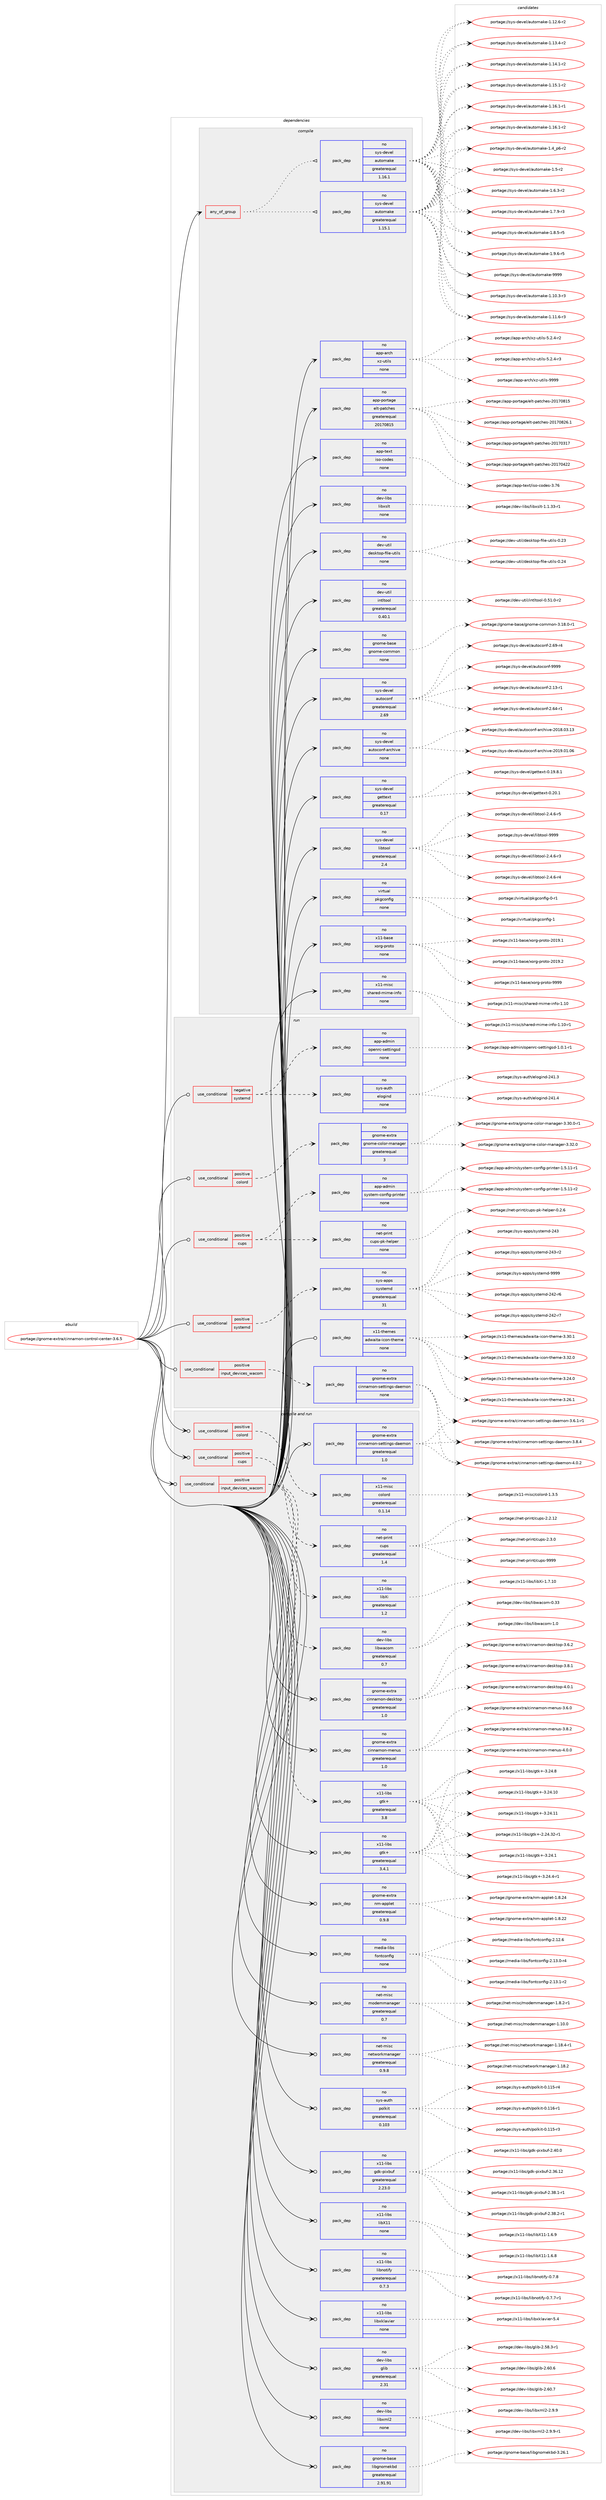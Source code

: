digraph prolog {

# *************
# Graph options
# *************

newrank=true;
concentrate=true;
compound=true;
graph [rankdir=LR,fontname=Helvetica,fontsize=10,ranksep=1.5];#, ranksep=2.5, nodesep=0.2];
edge  [arrowhead=vee];
node  [fontname=Helvetica,fontsize=10];

# **********
# The ebuild
# **********

subgraph cluster_leftcol {
color=gray;
rank=same;
label=<<i>ebuild</i>>;
id [label="portage://gnome-extra/cinnamon-control-center-3.6.5", color=red, width=4, href="../gnome-extra/cinnamon-control-center-3.6.5.svg"];
}

# ****************
# The dependencies
# ****************

subgraph cluster_midcol {
color=gray;
label=<<i>dependencies</i>>;
subgraph cluster_compile {
fillcolor="#eeeeee";
style=filled;
label=<<i>compile</i>>;
subgraph any4001 {
dependency280245 [label=<<TABLE BORDER="0" CELLBORDER="1" CELLSPACING="0" CELLPADDING="4"><TR><TD CELLPADDING="10">any_of_group</TD></TR></TABLE>>, shape=none, color=red];subgraph pack201866 {
dependency280246 [label=<<TABLE BORDER="0" CELLBORDER="1" CELLSPACING="0" CELLPADDING="4" WIDTH="220"><TR><TD ROWSPAN="6" CELLPADDING="30">pack_dep</TD></TR><TR><TD WIDTH="110">no</TD></TR><TR><TD>sys-devel</TD></TR><TR><TD>automake</TD></TR><TR><TD>greaterequal</TD></TR><TR><TD>1.16.1</TD></TR></TABLE>>, shape=none, color=blue];
}
dependency280245:e -> dependency280246:w [weight=20,style="dotted",arrowhead="oinv"];
subgraph pack201867 {
dependency280247 [label=<<TABLE BORDER="0" CELLBORDER="1" CELLSPACING="0" CELLPADDING="4" WIDTH="220"><TR><TD ROWSPAN="6" CELLPADDING="30">pack_dep</TD></TR><TR><TD WIDTH="110">no</TD></TR><TR><TD>sys-devel</TD></TR><TR><TD>automake</TD></TR><TR><TD>greaterequal</TD></TR><TR><TD>1.15.1</TD></TR></TABLE>>, shape=none, color=blue];
}
dependency280245:e -> dependency280247:w [weight=20,style="dotted",arrowhead="oinv"];
}
id:e -> dependency280245:w [weight=20,style="solid",arrowhead="vee"];
subgraph pack201868 {
dependency280248 [label=<<TABLE BORDER="0" CELLBORDER="1" CELLSPACING="0" CELLPADDING="4" WIDTH="220"><TR><TD ROWSPAN="6" CELLPADDING="30">pack_dep</TD></TR><TR><TD WIDTH="110">no</TD></TR><TR><TD>app-arch</TD></TR><TR><TD>xz-utils</TD></TR><TR><TD>none</TD></TR><TR><TD></TD></TR></TABLE>>, shape=none, color=blue];
}
id:e -> dependency280248:w [weight=20,style="solid",arrowhead="vee"];
subgraph pack201869 {
dependency280249 [label=<<TABLE BORDER="0" CELLBORDER="1" CELLSPACING="0" CELLPADDING="4" WIDTH="220"><TR><TD ROWSPAN="6" CELLPADDING="30">pack_dep</TD></TR><TR><TD WIDTH="110">no</TD></TR><TR><TD>app-portage</TD></TR><TR><TD>elt-patches</TD></TR><TR><TD>greaterequal</TD></TR><TR><TD>20170815</TD></TR></TABLE>>, shape=none, color=blue];
}
id:e -> dependency280249:w [weight=20,style="solid",arrowhead="vee"];
subgraph pack201870 {
dependency280250 [label=<<TABLE BORDER="0" CELLBORDER="1" CELLSPACING="0" CELLPADDING="4" WIDTH="220"><TR><TD ROWSPAN="6" CELLPADDING="30">pack_dep</TD></TR><TR><TD WIDTH="110">no</TD></TR><TR><TD>app-text</TD></TR><TR><TD>iso-codes</TD></TR><TR><TD>none</TD></TR><TR><TD></TD></TR></TABLE>>, shape=none, color=blue];
}
id:e -> dependency280250:w [weight=20,style="solid",arrowhead="vee"];
subgraph pack201871 {
dependency280251 [label=<<TABLE BORDER="0" CELLBORDER="1" CELLSPACING="0" CELLPADDING="4" WIDTH="220"><TR><TD ROWSPAN="6" CELLPADDING="30">pack_dep</TD></TR><TR><TD WIDTH="110">no</TD></TR><TR><TD>dev-libs</TD></TR><TR><TD>libxslt</TD></TR><TR><TD>none</TD></TR><TR><TD></TD></TR></TABLE>>, shape=none, color=blue];
}
id:e -> dependency280251:w [weight=20,style="solid",arrowhead="vee"];
subgraph pack201872 {
dependency280252 [label=<<TABLE BORDER="0" CELLBORDER="1" CELLSPACING="0" CELLPADDING="4" WIDTH="220"><TR><TD ROWSPAN="6" CELLPADDING="30">pack_dep</TD></TR><TR><TD WIDTH="110">no</TD></TR><TR><TD>dev-util</TD></TR><TR><TD>desktop-file-utils</TD></TR><TR><TD>none</TD></TR><TR><TD></TD></TR></TABLE>>, shape=none, color=blue];
}
id:e -> dependency280252:w [weight=20,style="solid",arrowhead="vee"];
subgraph pack201873 {
dependency280253 [label=<<TABLE BORDER="0" CELLBORDER="1" CELLSPACING="0" CELLPADDING="4" WIDTH="220"><TR><TD ROWSPAN="6" CELLPADDING="30">pack_dep</TD></TR><TR><TD WIDTH="110">no</TD></TR><TR><TD>dev-util</TD></TR><TR><TD>intltool</TD></TR><TR><TD>greaterequal</TD></TR><TR><TD>0.40.1</TD></TR></TABLE>>, shape=none, color=blue];
}
id:e -> dependency280253:w [weight=20,style="solid",arrowhead="vee"];
subgraph pack201874 {
dependency280254 [label=<<TABLE BORDER="0" CELLBORDER="1" CELLSPACING="0" CELLPADDING="4" WIDTH="220"><TR><TD ROWSPAN="6" CELLPADDING="30">pack_dep</TD></TR><TR><TD WIDTH="110">no</TD></TR><TR><TD>gnome-base</TD></TR><TR><TD>gnome-common</TD></TR><TR><TD>none</TD></TR><TR><TD></TD></TR></TABLE>>, shape=none, color=blue];
}
id:e -> dependency280254:w [weight=20,style="solid",arrowhead="vee"];
subgraph pack201875 {
dependency280255 [label=<<TABLE BORDER="0" CELLBORDER="1" CELLSPACING="0" CELLPADDING="4" WIDTH="220"><TR><TD ROWSPAN="6" CELLPADDING="30">pack_dep</TD></TR><TR><TD WIDTH="110">no</TD></TR><TR><TD>sys-devel</TD></TR><TR><TD>autoconf</TD></TR><TR><TD>greaterequal</TD></TR><TR><TD>2.69</TD></TR></TABLE>>, shape=none, color=blue];
}
id:e -> dependency280255:w [weight=20,style="solid",arrowhead="vee"];
subgraph pack201876 {
dependency280256 [label=<<TABLE BORDER="0" CELLBORDER="1" CELLSPACING="0" CELLPADDING="4" WIDTH="220"><TR><TD ROWSPAN="6" CELLPADDING="30">pack_dep</TD></TR><TR><TD WIDTH="110">no</TD></TR><TR><TD>sys-devel</TD></TR><TR><TD>autoconf-archive</TD></TR><TR><TD>none</TD></TR><TR><TD></TD></TR></TABLE>>, shape=none, color=blue];
}
id:e -> dependency280256:w [weight=20,style="solid",arrowhead="vee"];
subgraph pack201877 {
dependency280257 [label=<<TABLE BORDER="0" CELLBORDER="1" CELLSPACING="0" CELLPADDING="4" WIDTH="220"><TR><TD ROWSPAN="6" CELLPADDING="30">pack_dep</TD></TR><TR><TD WIDTH="110">no</TD></TR><TR><TD>sys-devel</TD></TR><TR><TD>gettext</TD></TR><TR><TD>greaterequal</TD></TR><TR><TD>0.17</TD></TR></TABLE>>, shape=none, color=blue];
}
id:e -> dependency280257:w [weight=20,style="solid",arrowhead="vee"];
subgraph pack201878 {
dependency280258 [label=<<TABLE BORDER="0" CELLBORDER="1" CELLSPACING="0" CELLPADDING="4" WIDTH="220"><TR><TD ROWSPAN="6" CELLPADDING="30">pack_dep</TD></TR><TR><TD WIDTH="110">no</TD></TR><TR><TD>sys-devel</TD></TR><TR><TD>libtool</TD></TR><TR><TD>greaterequal</TD></TR><TR><TD>2.4</TD></TR></TABLE>>, shape=none, color=blue];
}
id:e -> dependency280258:w [weight=20,style="solid",arrowhead="vee"];
subgraph pack201879 {
dependency280259 [label=<<TABLE BORDER="0" CELLBORDER="1" CELLSPACING="0" CELLPADDING="4" WIDTH="220"><TR><TD ROWSPAN="6" CELLPADDING="30">pack_dep</TD></TR><TR><TD WIDTH="110">no</TD></TR><TR><TD>virtual</TD></TR><TR><TD>pkgconfig</TD></TR><TR><TD>none</TD></TR><TR><TD></TD></TR></TABLE>>, shape=none, color=blue];
}
id:e -> dependency280259:w [weight=20,style="solid",arrowhead="vee"];
subgraph pack201880 {
dependency280260 [label=<<TABLE BORDER="0" CELLBORDER="1" CELLSPACING="0" CELLPADDING="4" WIDTH="220"><TR><TD ROWSPAN="6" CELLPADDING="30">pack_dep</TD></TR><TR><TD WIDTH="110">no</TD></TR><TR><TD>x11-base</TD></TR><TR><TD>xorg-proto</TD></TR><TR><TD>none</TD></TR><TR><TD></TD></TR></TABLE>>, shape=none, color=blue];
}
id:e -> dependency280260:w [weight=20,style="solid",arrowhead="vee"];
subgraph pack201881 {
dependency280261 [label=<<TABLE BORDER="0" CELLBORDER="1" CELLSPACING="0" CELLPADDING="4" WIDTH="220"><TR><TD ROWSPAN="6" CELLPADDING="30">pack_dep</TD></TR><TR><TD WIDTH="110">no</TD></TR><TR><TD>x11-misc</TD></TR><TR><TD>shared-mime-info</TD></TR><TR><TD>none</TD></TR><TR><TD></TD></TR></TABLE>>, shape=none, color=blue];
}
id:e -> dependency280261:w [weight=20,style="solid",arrowhead="vee"];
}
subgraph cluster_compileandrun {
fillcolor="#eeeeee";
style=filled;
label=<<i>compile and run</i>>;
subgraph cond74289 {
dependency280262 [label=<<TABLE BORDER="0" CELLBORDER="1" CELLSPACING="0" CELLPADDING="4"><TR><TD ROWSPAN="3" CELLPADDING="10">use_conditional</TD></TR><TR><TD>positive</TD></TR><TR><TD>colord</TD></TR></TABLE>>, shape=none, color=red];
subgraph pack201882 {
dependency280263 [label=<<TABLE BORDER="0" CELLBORDER="1" CELLSPACING="0" CELLPADDING="4" WIDTH="220"><TR><TD ROWSPAN="6" CELLPADDING="30">pack_dep</TD></TR><TR><TD WIDTH="110">no</TD></TR><TR><TD>x11-misc</TD></TR><TR><TD>colord</TD></TR><TR><TD>greaterequal</TD></TR><TR><TD>0.1.14</TD></TR></TABLE>>, shape=none, color=blue];
}
dependency280262:e -> dependency280263:w [weight=20,style="dashed",arrowhead="vee"];
}
id:e -> dependency280262:w [weight=20,style="solid",arrowhead="odotvee"];
subgraph cond74290 {
dependency280264 [label=<<TABLE BORDER="0" CELLBORDER="1" CELLSPACING="0" CELLPADDING="4"><TR><TD ROWSPAN="3" CELLPADDING="10">use_conditional</TD></TR><TR><TD>positive</TD></TR><TR><TD>cups</TD></TR></TABLE>>, shape=none, color=red];
subgraph pack201883 {
dependency280265 [label=<<TABLE BORDER="0" CELLBORDER="1" CELLSPACING="0" CELLPADDING="4" WIDTH="220"><TR><TD ROWSPAN="6" CELLPADDING="30">pack_dep</TD></TR><TR><TD WIDTH="110">no</TD></TR><TR><TD>net-print</TD></TR><TR><TD>cups</TD></TR><TR><TD>greaterequal</TD></TR><TR><TD>1.4</TD></TR></TABLE>>, shape=none, color=blue];
}
dependency280264:e -> dependency280265:w [weight=20,style="dashed",arrowhead="vee"];
}
id:e -> dependency280264:w [weight=20,style="solid",arrowhead="odotvee"];
subgraph cond74291 {
dependency280266 [label=<<TABLE BORDER="0" CELLBORDER="1" CELLSPACING="0" CELLPADDING="4"><TR><TD ROWSPAN="3" CELLPADDING="10">use_conditional</TD></TR><TR><TD>positive</TD></TR><TR><TD>input_devices_wacom</TD></TR></TABLE>>, shape=none, color=red];
subgraph pack201884 {
dependency280267 [label=<<TABLE BORDER="0" CELLBORDER="1" CELLSPACING="0" CELLPADDING="4" WIDTH="220"><TR><TD ROWSPAN="6" CELLPADDING="30">pack_dep</TD></TR><TR><TD WIDTH="110">no</TD></TR><TR><TD>dev-libs</TD></TR><TR><TD>libwacom</TD></TR><TR><TD>greaterequal</TD></TR><TR><TD>0.7</TD></TR></TABLE>>, shape=none, color=blue];
}
dependency280266:e -> dependency280267:w [weight=20,style="dashed",arrowhead="vee"];
subgraph pack201885 {
dependency280268 [label=<<TABLE BORDER="0" CELLBORDER="1" CELLSPACING="0" CELLPADDING="4" WIDTH="220"><TR><TD ROWSPAN="6" CELLPADDING="30">pack_dep</TD></TR><TR><TD WIDTH="110">no</TD></TR><TR><TD>x11-libs</TD></TR><TR><TD>gtk+</TD></TR><TR><TD>greaterequal</TD></TR><TR><TD>3.8</TD></TR></TABLE>>, shape=none, color=blue];
}
dependency280266:e -> dependency280268:w [weight=20,style="dashed",arrowhead="vee"];
subgraph pack201886 {
dependency280269 [label=<<TABLE BORDER="0" CELLBORDER="1" CELLSPACING="0" CELLPADDING="4" WIDTH="220"><TR><TD ROWSPAN="6" CELLPADDING="30">pack_dep</TD></TR><TR><TD WIDTH="110">no</TD></TR><TR><TD>x11-libs</TD></TR><TR><TD>libXi</TD></TR><TR><TD>greaterequal</TD></TR><TR><TD>1.2</TD></TR></TABLE>>, shape=none, color=blue];
}
dependency280266:e -> dependency280269:w [weight=20,style="dashed",arrowhead="vee"];
}
id:e -> dependency280266:w [weight=20,style="solid",arrowhead="odotvee"];
subgraph pack201887 {
dependency280270 [label=<<TABLE BORDER="0" CELLBORDER="1" CELLSPACING="0" CELLPADDING="4" WIDTH="220"><TR><TD ROWSPAN="6" CELLPADDING="30">pack_dep</TD></TR><TR><TD WIDTH="110">no</TD></TR><TR><TD>dev-libs</TD></TR><TR><TD>glib</TD></TR><TR><TD>greaterequal</TD></TR><TR><TD>2.31</TD></TR></TABLE>>, shape=none, color=blue];
}
id:e -> dependency280270:w [weight=20,style="solid",arrowhead="odotvee"];
subgraph pack201888 {
dependency280271 [label=<<TABLE BORDER="0" CELLBORDER="1" CELLSPACING="0" CELLPADDING="4" WIDTH="220"><TR><TD ROWSPAN="6" CELLPADDING="30">pack_dep</TD></TR><TR><TD WIDTH="110">no</TD></TR><TR><TD>dev-libs</TD></TR><TR><TD>libxml2</TD></TR><TR><TD>none</TD></TR><TR><TD></TD></TR></TABLE>>, shape=none, color=blue];
}
id:e -> dependency280271:w [weight=20,style="solid",arrowhead="odotvee"];
subgraph pack201889 {
dependency280272 [label=<<TABLE BORDER="0" CELLBORDER="1" CELLSPACING="0" CELLPADDING="4" WIDTH="220"><TR><TD ROWSPAN="6" CELLPADDING="30">pack_dep</TD></TR><TR><TD WIDTH="110">no</TD></TR><TR><TD>gnome-base</TD></TR><TR><TD>libgnomekbd</TD></TR><TR><TD>greaterequal</TD></TR><TR><TD>2.91.91</TD></TR></TABLE>>, shape=none, color=blue];
}
id:e -> dependency280272:w [weight=20,style="solid",arrowhead="odotvee"];
subgraph pack201890 {
dependency280273 [label=<<TABLE BORDER="0" CELLBORDER="1" CELLSPACING="0" CELLPADDING="4" WIDTH="220"><TR><TD ROWSPAN="6" CELLPADDING="30">pack_dep</TD></TR><TR><TD WIDTH="110">no</TD></TR><TR><TD>gnome-extra</TD></TR><TR><TD>cinnamon-desktop</TD></TR><TR><TD>greaterequal</TD></TR><TR><TD>1.0</TD></TR></TABLE>>, shape=none, color=blue];
}
id:e -> dependency280273:w [weight=20,style="solid",arrowhead="odotvee"];
subgraph pack201891 {
dependency280274 [label=<<TABLE BORDER="0" CELLBORDER="1" CELLSPACING="0" CELLPADDING="4" WIDTH="220"><TR><TD ROWSPAN="6" CELLPADDING="30">pack_dep</TD></TR><TR><TD WIDTH="110">no</TD></TR><TR><TD>gnome-extra</TD></TR><TR><TD>cinnamon-menus</TD></TR><TR><TD>greaterequal</TD></TR><TR><TD>1.0</TD></TR></TABLE>>, shape=none, color=blue];
}
id:e -> dependency280274:w [weight=20,style="solid",arrowhead="odotvee"];
subgraph pack201892 {
dependency280275 [label=<<TABLE BORDER="0" CELLBORDER="1" CELLSPACING="0" CELLPADDING="4" WIDTH="220"><TR><TD ROWSPAN="6" CELLPADDING="30">pack_dep</TD></TR><TR><TD WIDTH="110">no</TD></TR><TR><TD>gnome-extra</TD></TR><TR><TD>cinnamon-settings-daemon</TD></TR><TR><TD>greaterequal</TD></TR><TR><TD>1.0</TD></TR></TABLE>>, shape=none, color=blue];
}
id:e -> dependency280275:w [weight=20,style="solid",arrowhead="odotvee"];
subgraph pack201893 {
dependency280276 [label=<<TABLE BORDER="0" CELLBORDER="1" CELLSPACING="0" CELLPADDING="4" WIDTH="220"><TR><TD ROWSPAN="6" CELLPADDING="30">pack_dep</TD></TR><TR><TD WIDTH="110">no</TD></TR><TR><TD>gnome-extra</TD></TR><TR><TD>nm-applet</TD></TR><TR><TD>greaterequal</TD></TR><TR><TD>0.9.8</TD></TR></TABLE>>, shape=none, color=blue];
}
id:e -> dependency280276:w [weight=20,style="solid",arrowhead="odotvee"];
subgraph pack201894 {
dependency280277 [label=<<TABLE BORDER="0" CELLBORDER="1" CELLSPACING="0" CELLPADDING="4" WIDTH="220"><TR><TD ROWSPAN="6" CELLPADDING="30">pack_dep</TD></TR><TR><TD WIDTH="110">no</TD></TR><TR><TD>media-libs</TD></TR><TR><TD>fontconfig</TD></TR><TR><TD>none</TD></TR><TR><TD></TD></TR></TABLE>>, shape=none, color=blue];
}
id:e -> dependency280277:w [weight=20,style="solid",arrowhead="odotvee"];
subgraph pack201895 {
dependency280278 [label=<<TABLE BORDER="0" CELLBORDER="1" CELLSPACING="0" CELLPADDING="4" WIDTH="220"><TR><TD ROWSPAN="6" CELLPADDING="30">pack_dep</TD></TR><TR><TD WIDTH="110">no</TD></TR><TR><TD>net-misc</TD></TR><TR><TD>modemmanager</TD></TR><TR><TD>greaterequal</TD></TR><TR><TD>0.7</TD></TR></TABLE>>, shape=none, color=blue];
}
id:e -> dependency280278:w [weight=20,style="solid",arrowhead="odotvee"];
subgraph pack201896 {
dependency280279 [label=<<TABLE BORDER="0" CELLBORDER="1" CELLSPACING="0" CELLPADDING="4" WIDTH="220"><TR><TD ROWSPAN="6" CELLPADDING="30">pack_dep</TD></TR><TR><TD WIDTH="110">no</TD></TR><TR><TD>net-misc</TD></TR><TR><TD>networkmanager</TD></TR><TR><TD>greaterequal</TD></TR><TR><TD>0.9.8</TD></TR></TABLE>>, shape=none, color=blue];
}
id:e -> dependency280279:w [weight=20,style="solid",arrowhead="odotvee"];
subgraph pack201897 {
dependency280280 [label=<<TABLE BORDER="0" CELLBORDER="1" CELLSPACING="0" CELLPADDING="4" WIDTH="220"><TR><TD ROWSPAN="6" CELLPADDING="30">pack_dep</TD></TR><TR><TD WIDTH="110">no</TD></TR><TR><TD>sys-auth</TD></TR><TR><TD>polkit</TD></TR><TR><TD>greaterequal</TD></TR><TR><TD>0.103</TD></TR></TABLE>>, shape=none, color=blue];
}
id:e -> dependency280280:w [weight=20,style="solid",arrowhead="odotvee"];
subgraph pack201898 {
dependency280281 [label=<<TABLE BORDER="0" CELLBORDER="1" CELLSPACING="0" CELLPADDING="4" WIDTH="220"><TR><TD ROWSPAN="6" CELLPADDING="30">pack_dep</TD></TR><TR><TD WIDTH="110">no</TD></TR><TR><TD>x11-libs</TD></TR><TR><TD>gdk-pixbuf</TD></TR><TR><TD>greaterequal</TD></TR><TR><TD>2.23.0</TD></TR></TABLE>>, shape=none, color=blue];
}
id:e -> dependency280281:w [weight=20,style="solid",arrowhead="odotvee"];
subgraph pack201899 {
dependency280282 [label=<<TABLE BORDER="0" CELLBORDER="1" CELLSPACING="0" CELLPADDING="4" WIDTH="220"><TR><TD ROWSPAN="6" CELLPADDING="30">pack_dep</TD></TR><TR><TD WIDTH="110">no</TD></TR><TR><TD>x11-libs</TD></TR><TR><TD>gtk+</TD></TR><TR><TD>greaterequal</TD></TR><TR><TD>3.4.1</TD></TR></TABLE>>, shape=none, color=blue];
}
id:e -> dependency280282:w [weight=20,style="solid",arrowhead="odotvee"];
subgraph pack201900 {
dependency280283 [label=<<TABLE BORDER="0" CELLBORDER="1" CELLSPACING="0" CELLPADDING="4" WIDTH="220"><TR><TD ROWSPAN="6" CELLPADDING="30">pack_dep</TD></TR><TR><TD WIDTH="110">no</TD></TR><TR><TD>x11-libs</TD></TR><TR><TD>libX11</TD></TR><TR><TD>none</TD></TR><TR><TD></TD></TR></TABLE>>, shape=none, color=blue];
}
id:e -> dependency280283:w [weight=20,style="solid",arrowhead="odotvee"];
subgraph pack201901 {
dependency280284 [label=<<TABLE BORDER="0" CELLBORDER="1" CELLSPACING="0" CELLPADDING="4" WIDTH="220"><TR><TD ROWSPAN="6" CELLPADDING="30">pack_dep</TD></TR><TR><TD WIDTH="110">no</TD></TR><TR><TD>x11-libs</TD></TR><TR><TD>libnotify</TD></TR><TR><TD>greaterequal</TD></TR><TR><TD>0.7.3</TD></TR></TABLE>>, shape=none, color=blue];
}
id:e -> dependency280284:w [weight=20,style="solid",arrowhead="odotvee"];
subgraph pack201902 {
dependency280285 [label=<<TABLE BORDER="0" CELLBORDER="1" CELLSPACING="0" CELLPADDING="4" WIDTH="220"><TR><TD ROWSPAN="6" CELLPADDING="30">pack_dep</TD></TR><TR><TD WIDTH="110">no</TD></TR><TR><TD>x11-libs</TD></TR><TR><TD>libxklavier</TD></TR><TR><TD>none</TD></TR><TR><TD></TD></TR></TABLE>>, shape=none, color=blue];
}
id:e -> dependency280285:w [weight=20,style="solid",arrowhead="odotvee"];
}
subgraph cluster_run {
fillcolor="#eeeeee";
style=filled;
label=<<i>run</i>>;
subgraph cond74292 {
dependency280286 [label=<<TABLE BORDER="0" CELLBORDER="1" CELLSPACING="0" CELLPADDING="4"><TR><TD ROWSPAN="3" CELLPADDING="10">use_conditional</TD></TR><TR><TD>negative</TD></TR><TR><TD>systemd</TD></TR></TABLE>>, shape=none, color=red];
subgraph pack201903 {
dependency280287 [label=<<TABLE BORDER="0" CELLBORDER="1" CELLSPACING="0" CELLPADDING="4" WIDTH="220"><TR><TD ROWSPAN="6" CELLPADDING="30">pack_dep</TD></TR><TR><TD WIDTH="110">no</TD></TR><TR><TD>app-admin</TD></TR><TR><TD>openrc-settingsd</TD></TR><TR><TD>none</TD></TR><TR><TD></TD></TR></TABLE>>, shape=none, color=blue];
}
dependency280286:e -> dependency280287:w [weight=20,style="dashed",arrowhead="vee"];
subgraph pack201904 {
dependency280288 [label=<<TABLE BORDER="0" CELLBORDER="1" CELLSPACING="0" CELLPADDING="4" WIDTH="220"><TR><TD ROWSPAN="6" CELLPADDING="30">pack_dep</TD></TR><TR><TD WIDTH="110">no</TD></TR><TR><TD>sys-auth</TD></TR><TR><TD>elogind</TD></TR><TR><TD>none</TD></TR><TR><TD></TD></TR></TABLE>>, shape=none, color=blue];
}
dependency280286:e -> dependency280288:w [weight=20,style="dashed",arrowhead="vee"];
}
id:e -> dependency280286:w [weight=20,style="solid",arrowhead="odot"];
subgraph cond74293 {
dependency280289 [label=<<TABLE BORDER="0" CELLBORDER="1" CELLSPACING="0" CELLPADDING="4"><TR><TD ROWSPAN="3" CELLPADDING="10">use_conditional</TD></TR><TR><TD>positive</TD></TR><TR><TD>colord</TD></TR></TABLE>>, shape=none, color=red];
subgraph pack201905 {
dependency280290 [label=<<TABLE BORDER="0" CELLBORDER="1" CELLSPACING="0" CELLPADDING="4" WIDTH="220"><TR><TD ROWSPAN="6" CELLPADDING="30">pack_dep</TD></TR><TR><TD WIDTH="110">no</TD></TR><TR><TD>gnome-extra</TD></TR><TR><TD>gnome-color-manager</TD></TR><TR><TD>greaterequal</TD></TR><TR><TD>3</TD></TR></TABLE>>, shape=none, color=blue];
}
dependency280289:e -> dependency280290:w [weight=20,style="dashed",arrowhead="vee"];
}
id:e -> dependency280289:w [weight=20,style="solid",arrowhead="odot"];
subgraph cond74294 {
dependency280291 [label=<<TABLE BORDER="0" CELLBORDER="1" CELLSPACING="0" CELLPADDING="4"><TR><TD ROWSPAN="3" CELLPADDING="10">use_conditional</TD></TR><TR><TD>positive</TD></TR><TR><TD>cups</TD></TR></TABLE>>, shape=none, color=red];
subgraph pack201906 {
dependency280292 [label=<<TABLE BORDER="0" CELLBORDER="1" CELLSPACING="0" CELLPADDING="4" WIDTH="220"><TR><TD ROWSPAN="6" CELLPADDING="30">pack_dep</TD></TR><TR><TD WIDTH="110">no</TD></TR><TR><TD>app-admin</TD></TR><TR><TD>system-config-printer</TD></TR><TR><TD>none</TD></TR><TR><TD></TD></TR></TABLE>>, shape=none, color=blue];
}
dependency280291:e -> dependency280292:w [weight=20,style="dashed",arrowhead="vee"];
subgraph pack201907 {
dependency280293 [label=<<TABLE BORDER="0" CELLBORDER="1" CELLSPACING="0" CELLPADDING="4" WIDTH="220"><TR><TD ROWSPAN="6" CELLPADDING="30">pack_dep</TD></TR><TR><TD WIDTH="110">no</TD></TR><TR><TD>net-print</TD></TR><TR><TD>cups-pk-helper</TD></TR><TR><TD>none</TD></TR><TR><TD></TD></TR></TABLE>>, shape=none, color=blue];
}
dependency280291:e -> dependency280293:w [weight=20,style="dashed",arrowhead="vee"];
}
id:e -> dependency280291:w [weight=20,style="solid",arrowhead="odot"];
subgraph cond74295 {
dependency280294 [label=<<TABLE BORDER="0" CELLBORDER="1" CELLSPACING="0" CELLPADDING="4"><TR><TD ROWSPAN="3" CELLPADDING="10">use_conditional</TD></TR><TR><TD>positive</TD></TR><TR><TD>input_devices_wacom</TD></TR></TABLE>>, shape=none, color=red];
subgraph pack201908 {
dependency280295 [label=<<TABLE BORDER="0" CELLBORDER="1" CELLSPACING="0" CELLPADDING="4" WIDTH="220"><TR><TD ROWSPAN="6" CELLPADDING="30">pack_dep</TD></TR><TR><TD WIDTH="110">no</TD></TR><TR><TD>gnome-extra</TD></TR><TR><TD>cinnamon-settings-daemon</TD></TR><TR><TD>none</TD></TR><TR><TD></TD></TR></TABLE>>, shape=none, color=blue];
}
dependency280294:e -> dependency280295:w [weight=20,style="dashed",arrowhead="vee"];
}
id:e -> dependency280294:w [weight=20,style="solid",arrowhead="odot"];
subgraph cond74296 {
dependency280296 [label=<<TABLE BORDER="0" CELLBORDER="1" CELLSPACING="0" CELLPADDING="4"><TR><TD ROWSPAN="3" CELLPADDING="10">use_conditional</TD></TR><TR><TD>positive</TD></TR><TR><TD>systemd</TD></TR></TABLE>>, shape=none, color=red];
subgraph pack201909 {
dependency280297 [label=<<TABLE BORDER="0" CELLBORDER="1" CELLSPACING="0" CELLPADDING="4" WIDTH="220"><TR><TD ROWSPAN="6" CELLPADDING="30">pack_dep</TD></TR><TR><TD WIDTH="110">no</TD></TR><TR><TD>sys-apps</TD></TR><TR><TD>systemd</TD></TR><TR><TD>greaterequal</TD></TR><TR><TD>31</TD></TR></TABLE>>, shape=none, color=blue];
}
dependency280296:e -> dependency280297:w [weight=20,style="dashed",arrowhead="vee"];
}
id:e -> dependency280296:w [weight=20,style="solid",arrowhead="odot"];
subgraph pack201910 {
dependency280298 [label=<<TABLE BORDER="0" CELLBORDER="1" CELLSPACING="0" CELLPADDING="4" WIDTH="220"><TR><TD ROWSPAN="6" CELLPADDING="30">pack_dep</TD></TR><TR><TD WIDTH="110">no</TD></TR><TR><TD>x11-themes</TD></TR><TR><TD>adwaita-icon-theme</TD></TR><TR><TD>none</TD></TR><TR><TD></TD></TR></TABLE>>, shape=none, color=blue];
}
id:e -> dependency280298:w [weight=20,style="solid",arrowhead="odot"];
}
}

# **************
# The candidates
# **************

subgraph cluster_choices {
rank=same;
color=gray;
label=<<i>candidates</i>>;

subgraph choice201866 {
color=black;
nodesep=1;
choiceportage11512111545100101118101108479711711611110997107101454946494846514511451 [label="portage://sys-devel/automake-1.10.3-r3", color=red, width=4,href="../sys-devel/automake-1.10.3-r3.svg"];
choiceportage11512111545100101118101108479711711611110997107101454946494946544511451 [label="portage://sys-devel/automake-1.11.6-r3", color=red, width=4,href="../sys-devel/automake-1.11.6-r3.svg"];
choiceportage11512111545100101118101108479711711611110997107101454946495046544511450 [label="portage://sys-devel/automake-1.12.6-r2", color=red, width=4,href="../sys-devel/automake-1.12.6-r2.svg"];
choiceportage11512111545100101118101108479711711611110997107101454946495146524511450 [label="portage://sys-devel/automake-1.13.4-r2", color=red, width=4,href="../sys-devel/automake-1.13.4-r2.svg"];
choiceportage11512111545100101118101108479711711611110997107101454946495246494511450 [label="portage://sys-devel/automake-1.14.1-r2", color=red, width=4,href="../sys-devel/automake-1.14.1-r2.svg"];
choiceportage11512111545100101118101108479711711611110997107101454946495346494511450 [label="portage://sys-devel/automake-1.15.1-r2", color=red, width=4,href="../sys-devel/automake-1.15.1-r2.svg"];
choiceportage11512111545100101118101108479711711611110997107101454946495446494511449 [label="portage://sys-devel/automake-1.16.1-r1", color=red, width=4,href="../sys-devel/automake-1.16.1-r1.svg"];
choiceportage11512111545100101118101108479711711611110997107101454946495446494511450 [label="portage://sys-devel/automake-1.16.1-r2", color=red, width=4,href="../sys-devel/automake-1.16.1-r2.svg"];
choiceportage115121115451001011181011084797117116111109971071014549465295112544511450 [label="portage://sys-devel/automake-1.4_p6-r2", color=red, width=4,href="../sys-devel/automake-1.4_p6-r2.svg"];
choiceportage11512111545100101118101108479711711611110997107101454946534511450 [label="portage://sys-devel/automake-1.5-r2", color=red, width=4,href="../sys-devel/automake-1.5-r2.svg"];
choiceportage115121115451001011181011084797117116111109971071014549465446514511450 [label="portage://sys-devel/automake-1.6.3-r2", color=red, width=4,href="../sys-devel/automake-1.6.3-r2.svg"];
choiceportage115121115451001011181011084797117116111109971071014549465546574511451 [label="portage://sys-devel/automake-1.7.9-r3", color=red, width=4,href="../sys-devel/automake-1.7.9-r3.svg"];
choiceportage115121115451001011181011084797117116111109971071014549465646534511453 [label="portage://sys-devel/automake-1.8.5-r5", color=red, width=4,href="../sys-devel/automake-1.8.5-r5.svg"];
choiceportage115121115451001011181011084797117116111109971071014549465746544511453 [label="portage://sys-devel/automake-1.9.6-r5", color=red, width=4,href="../sys-devel/automake-1.9.6-r5.svg"];
choiceportage115121115451001011181011084797117116111109971071014557575757 [label="portage://sys-devel/automake-9999", color=red, width=4,href="../sys-devel/automake-9999.svg"];
dependency280246:e -> choiceportage11512111545100101118101108479711711611110997107101454946494846514511451:w [style=dotted,weight="100"];
dependency280246:e -> choiceportage11512111545100101118101108479711711611110997107101454946494946544511451:w [style=dotted,weight="100"];
dependency280246:e -> choiceportage11512111545100101118101108479711711611110997107101454946495046544511450:w [style=dotted,weight="100"];
dependency280246:e -> choiceportage11512111545100101118101108479711711611110997107101454946495146524511450:w [style=dotted,weight="100"];
dependency280246:e -> choiceportage11512111545100101118101108479711711611110997107101454946495246494511450:w [style=dotted,weight="100"];
dependency280246:e -> choiceportage11512111545100101118101108479711711611110997107101454946495346494511450:w [style=dotted,weight="100"];
dependency280246:e -> choiceportage11512111545100101118101108479711711611110997107101454946495446494511449:w [style=dotted,weight="100"];
dependency280246:e -> choiceportage11512111545100101118101108479711711611110997107101454946495446494511450:w [style=dotted,weight="100"];
dependency280246:e -> choiceportage115121115451001011181011084797117116111109971071014549465295112544511450:w [style=dotted,weight="100"];
dependency280246:e -> choiceportage11512111545100101118101108479711711611110997107101454946534511450:w [style=dotted,weight="100"];
dependency280246:e -> choiceportage115121115451001011181011084797117116111109971071014549465446514511450:w [style=dotted,weight="100"];
dependency280246:e -> choiceportage115121115451001011181011084797117116111109971071014549465546574511451:w [style=dotted,weight="100"];
dependency280246:e -> choiceportage115121115451001011181011084797117116111109971071014549465646534511453:w [style=dotted,weight="100"];
dependency280246:e -> choiceportage115121115451001011181011084797117116111109971071014549465746544511453:w [style=dotted,weight="100"];
dependency280246:e -> choiceportage115121115451001011181011084797117116111109971071014557575757:w [style=dotted,weight="100"];
}
subgraph choice201867 {
color=black;
nodesep=1;
choiceportage11512111545100101118101108479711711611110997107101454946494846514511451 [label="portage://sys-devel/automake-1.10.3-r3", color=red, width=4,href="../sys-devel/automake-1.10.3-r3.svg"];
choiceportage11512111545100101118101108479711711611110997107101454946494946544511451 [label="portage://sys-devel/automake-1.11.6-r3", color=red, width=4,href="../sys-devel/automake-1.11.6-r3.svg"];
choiceportage11512111545100101118101108479711711611110997107101454946495046544511450 [label="portage://sys-devel/automake-1.12.6-r2", color=red, width=4,href="../sys-devel/automake-1.12.6-r2.svg"];
choiceportage11512111545100101118101108479711711611110997107101454946495146524511450 [label="portage://sys-devel/automake-1.13.4-r2", color=red, width=4,href="../sys-devel/automake-1.13.4-r2.svg"];
choiceportage11512111545100101118101108479711711611110997107101454946495246494511450 [label="portage://sys-devel/automake-1.14.1-r2", color=red, width=4,href="../sys-devel/automake-1.14.1-r2.svg"];
choiceportage11512111545100101118101108479711711611110997107101454946495346494511450 [label="portage://sys-devel/automake-1.15.1-r2", color=red, width=4,href="../sys-devel/automake-1.15.1-r2.svg"];
choiceportage11512111545100101118101108479711711611110997107101454946495446494511449 [label="portage://sys-devel/automake-1.16.1-r1", color=red, width=4,href="../sys-devel/automake-1.16.1-r1.svg"];
choiceportage11512111545100101118101108479711711611110997107101454946495446494511450 [label="portage://sys-devel/automake-1.16.1-r2", color=red, width=4,href="../sys-devel/automake-1.16.1-r2.svg"];
choiceportage115121115451001011181011084797117116111109971071014549465295112544511450 [label="portage://sys-devel/automake-1.4_p6-r2", color=red, width=4,href="../sys-devel/automake-1.4_p6-r2.svg"];
choiceportage11512111545100101118101108479711711611110997107101454946534511450 [label="portage://sys-devel/automake-1.5-r2", color=red, width=4,href="../sys-devel/automake-1.5-r2.svg"];
choiceportage115121115451001011181011084797117116111109971071014549465446514511450 [label="portage://sys-devel/automake-1.6.3-r2", color=red, width=4,href="../sys-devel/automake-1.6.3-r2.svg"];
choiceportage115121115451001011181011084797117116111109971071014549465546574511451 [label="portage://sys-devel/automake-1.7.9-r3", color=red, width=4,href="../sys-devel/automake-1.7.9-r3.svg"];
choiceportage115121115451001011181011084797117116111109971071014549465646534511453 [label="portage://sys-devel/automake-1.8.5-r5", color=red, width=4,href="../sys-devel/automake-1.8.5-r5.svg"];
choiceportage115121115451001011181011084797117116111109971071014549465746544511453 [label="portage://sys-devel/automake-1.9.6-r5", color=red, width=4,href="../sys-devel/automake-1.9.6-r5.svg"];
choiceportage115121115451001011181011084797117116111109971071014557575757 [label="portage://sys-devel/automake-9999", color=red, width=4,href="../sys-devel/automake-9999.svg"];
dependency280247:e -> choiceportage11512111545100101118101108479711711611110997107101454946494846514511451:w [style=dotted,weight="100"];
dependency280247:e -> choiceportage11512111545100101118101108479711711611110997107101454946494946544511451:w [style=dotted,weight="100"];
dependency280247:e -> choiceportage11512111545100101118101108479711711611110997107101454946495046544511450:w [style=dotted,weight="100"];
dependency280247:e -> choiceportage11512111545100101118101108479711711611110997107101454946495146524511450:w [style=dotted,weight="100"];
dependency280247:e -> choiceportage11512111545100101118101108479711711611110997107101454946495246494511450:w [style=dotted,weight="100"];
dependency280247:e -> choiceportage11512111545100101118101108479711711611110997107101454946495346494511450:w [style=dotted,weight="100"];
dependency280247:e -> choiceportage11512111545100101118101108479711711611110997107101454946495446494511449:w [style=dotted,weight="100"];
dependency280247:e -> choiceportage11512111545100101118101108479711711611110997107101454946495446494511450:w [style=dotted,weight="100"];
dependency280247:e -> choiceportage115121115451001011181011084797117116111109971071014549465295112544511450:w [style=dotted,weight="100"];
dependency280247:e -> choiceportage11512111545100101118101108479711711611110997107101454946534511450:w [style=dotted,weight="100"];
dependency280247:e -> choiceportage115121115451001011181011084797117116111109971071014549465446514511450:w [style=dotted,weight="100"];
dependency280247:e -> choiceportage115121115451001011181011084797117116111109971071014549465546574511451:w [style=dotted,weight="100"];
dependency280247:e -> choiceportage115121115451001011181011084797117116111109971071014549465646534511453:w [style=dotted,weight="100"];
dependency280247:e -> choiceportage115121115451001011181011084797117116111109971071014549465746544511453:w [style=dotted,weight="100"];
dependency280247:e -> choiceportage115121115451001011181011084797117116111109971071014557575757:w [style=dotted,weight="100"];
}
subgraph choice201868 {
color=black;
nodesep=1;
choiceportage9711211245971149910447120122451171161051081154553465046524511450 [label="portage://app-arch/xz-utils-5.2.4-r2", color=red, width=4,href="../app-arch/xz-utils-5.2.4-r2.svg"];
choiceportage9711211245971149910447120122451171161051081154553465046524511451 [label="portage://app-arch/xz-utils-5.2.4-r3", color=red, width=4,href="../app-arch/xz-utils-5.2.4-r3.svg"];
choiceportage9711211245971149910447120122451171161051081154557575757 [label="portage://app-arch/xz-utils-9999", color=red, width=4,href="../app-arch/xz-utils-9999.svg"];
dependency280248:e -> choiceportage9711211245971149910447120122451171161051081154553465046524511450:w [style=dotted,weight="100"];
dependency280248:e -> choiceportage9711211245971149910447120122451171161051081154553465046524511451:w [style=dotted,weight="100"];
dependency280248:e -> choiceportage9711211245971149910447120122451171161051081154557575757:w [style=dotted,weight="100"];
}
subgraph choice201869 {
color=black;
nodesep=1;
choiceportage97112112451121111141169710310147101108116451129711699104101115455048495548514955 [label="portage://app-portage/elt-patches-20170317", color=red, width=4,href="../app-portage/elt-patches-20170317.svg"];
choiceportage97112112451121111141169710310147101108116451129711699104101115455048495548525050 [label="portage://app-portage/elt-patches-20170422", color=red, width=4,href="../app-portage/elt-patches-20170422.svg"];
choiceportage97112112451121111141169710310147101108116451129711699104101115455048495548564953 [label="portage://app-portage/elt-patches-20170815", color=red, width=4,href="../app-portage/elt-patches-20170815.svg"];
choiceportage971121124511211111411697103101471011081164511297116991041011154550484955485650544649 [label="portage://app-portage/elt-patches-20170826.1", color=red, width=4,href="../app-portage/elt-patches-20170826.1.svg"];
dependency280249:e -> choiceportage97112112451121111141169710310147101108116451129711699104101115455048495548514955:w [style=dotted,weight="100"];
dependency280249:e -> choiceportage97112112451121111141169710310147101108116451129711699104101115455048495548525050:w [style=dotted,weight="100"];
dependency280249:e -> choiceportage97112112451121111141169710310147101108116451129711699104101115455048495548564953:w [style=dotted,weight="100"];
dependency280249:e -> choiceportage971121124511211111411697103101471011081164511297116991041011154550484955485650544649:w [style=dotted,weight="100"];
}
subgraph choice201870 {
color=black;
nodesep=1;
choiceportage97112112451161011201164710511511145991111001011154551465554 [label="portage://app-text/iso-codes-3.76", color=red, width=4,href="../app-text/iso-codes-3.76.svg"];
dependency280250:e -> choiceportage97112112451161011201164710511511145991111001011154551465554:w [style=dotted,weight="100"];
}
subgraph choice201871 {
color=black;
nodesep=1;
choiceportage10010111845108105981154710810598120115108116454946494651514511449 [label="portage://dev-libs/libxslt-1.1.33-r1", color=red, width=4,href="../dev-libs/libxslt-1.1.33-r1.svg"];
dependency280251:e -> choiceportage10010111845108105981154710810598120115108116454946494651514511449:w [style=dotted,weight="100"];
}
subgraph choice201872 {
color=black;
nodesep=1;
choiceportage100101118451171161051084710010111510711611111245102105108101451171161051081154548465051 [label="portage://dev-util/desktop-file-utils-0.23", color=red, width=4,href="../dev-util/desktop-file-utils-0.23.svg"];
choiceportage100101118451171161051084710010111510711611111245102105108101451171161051081154548465052 [label="portage://dev-util/desktop-file-utils-0.24", color=red, width=4,href="../dev-util/desktop-file-utils-0.24.svg"];
dependency280252:e -> choiceportage100101118451171161051084710010111510711611111245102105108101451171161051081154548465051:w [style=dotted,weight="100"];
dependency280252:e -> choiceportage100101118451171161051084710010111510711611111245102105108101451171161051081154548465052:w [style=dotted,weight="100"];
}
subgraph choice201873 {
color=black;
nodesep=1;
choiceportage1001011184511711610510847105110116108116111111108454846534946484511450 [label="portage://dev-util/intltool-0.51.0-r2", color=red, width=4,href="../dev-util/intltool-0.51.0-r2.svg"];
dependency280253:e -> choiceportage1001011184511711610510847105110116108116111111108454846534946484511450:w [style=dotted,weight="100"];
}
subgraph choice201874 {
color=black;
nodesep=1;
choiceportage103110111109101459897115101471031101111091014599111109109111110455146495646484511449 [label="portage://gnome-base/gnome-common-3.18.0-r1", color=red, width=4,href="../gnome-base/gnome-common-3.18.0-r1.svg"];
dependency280254:e -> choiceportage103110111109101459897115101471031101111091014599111109109111110455146495646484511449:w [style=dotted,weight="100"];
}
subgraph choice201875 {
color=black;
nodesep=1;
choiceportage1151211154510010111810110847971171161119911111010245504649514511449 [label="portage://sys-devel/autoconf-2.13-r1", color=red, width=4,href="../sys-devel/autoconf-2.13-r1.svg"];
choiceportage1151211154510010111810110847971171161119911111010245504654524511449 [label="portage://sys-devel/autoconf-2.64-r1", color=red, width=4,href="../sys-devel/autoconf-2.64-r1.svg"];
choiceportage1151211154510010111810110847971171161119911111010245504654574511452 [label="portage://sys-devel/autoconf-2.69-r4", color=red, width=4,href="../sys-devel/autoconf-2.69-r4.svg"];
choiceportage115121115451001011181011084797117116111991111101024557575757 [label="portage://sys-devel/autoconf-9999", color=red, width=4,href="../sys-devel/autoconf-9999.svg"];
dependency280255:e -> choiceportage1151211154510010111810110847971171161119911111010245504649514511449:w [style=dotted,weight="100"];
dependency280255:e -> choiceportage1151211154510010111810110847971171161119911111010245504654524511449:w [style=dotted,weight="100"];
dependency280255:e -> choiceportage1151211154510010111810110847971171161119911111010245504654574511452:w [style=dotted,weight="100"];
dependency280255:e -> choiceportage115121115451001011181011084797117116111991111101024557575757:w [style=dotted,weight="100"];
}
subgraph choice201876 {
color=black;
nodesep=1;
choiceportage115121115451001011181011084797117116111991111101024597114991041051181014550484956464851464951 [label="portage://sys-devel/autoconf-archive-2018.03.13", color=red, width=4,href="../sys-devel/autoconf-archive-2018.03.13.svg"];
choiceportage115121115451001011181011084797117116111991111101024597114991041051181014550484957464849464854 [label="portage://sys-devel/autoconf-archive-2019.01.06", color=red, width=4,href="../sys-devel/autoconf-archive-2019.01.06.svg"];
dependency280256:e -> choiceportage115121115451001011181011084797117116111991111101024597114991041051181014550484956464851464951:w [style=dotted,weight="100"];
dependency280256:e -> choiceportage115121115451001011181011084797117116111991111101024597114991041051181014550484957464849464854:w [style=dotted,weight="100"];
}
subgraph choice201877 {
color=black;
nodesep=1;
choiceportage1151211154510010111810110847103101116116101120116454846495746564649 [label="portage://sys-devel/gettext-0.19.8.1", color=red, width=4,href="../sys-devel/gettext-0.19.8.1.svg"];
choiceportage115121115451001011181011084710310111611610112011645484650484649 [label="portage://sys-devel/gettext-0.20.1", color=red, width=4,href="../sys-devel/gettext-0.20.1.svg"];
dependency280257:e -> choiceportage1151211154510010111810110847103101116116101120116454846495746564649:w [style=dotted,weight="100"];
dependency280257:e -> choiceportage115121115451001011181011084710310111611610112011645484650484649:w [style=dotted,weight="100"];
}
subgraph choice201878 {
color=black;
nodesep=1;
choiceportage1151211154510010111810110847108105981161111111084550465246544511451 [label="portage://sys-devel/libtool-2.4.6-r3", color=red, width=4,href="../sys-devel/libtool-2.4.6-r3.svg"];
choiceportage1151211154510010111810110847108105981161111111084550465246544511452 [label="portage://sys-devel/libtool-2.4.6-r4", color=red, width=4,href="../sys-devel/libtool-2.4.6-r4.svg"];
choiceportage1151211154510010111810110847108105981161111111084550465246544511453 [label="portage://sys-devel/libtool-2.4.6-r5", color=red, width=4,href="../sys-devel/libtool-2.4.6-r5.svg"];
choiceportage1151211154510010111810110847108105981161111111084557575757 [label="portage://sys-devel/libtool-9999", color=red, width=4,href="../sys-devel/libtool-9999.svg"];
dependency280258:e -> choiceportage1151211154510010111810110847108105981161111111084550465246544511451:w [style=dotted,weight="100"];
dependency280258:e -> choiceportage1151211154510010111810110847108105981161111111084550465246544511452:w [style=dotted,weight="100"];
dependency280258:e -> choiceportage1151211154510010111810110847108105981161111111084550465246544511453:w [style=dotted,weight="100"];
dependency280258:e -> choiceportage1151211154510010111810110847108105981161111111084557575757:w [style=dotted,weight="100"];
}
subgraph choice201879 {
color=black;
nodesep=1;
choiceportage11810511411611797108471121071039911111010210510345484511449 [label="portage://virtual/pkgconfig-0-r1", color=red, width=4,href="../virtual/pkgconfig-0-r1.svg"];
choiceportage1181051141161179710847112107103991111101021051034549 [label="portage://virtual/pkgconfig-1", color=red, width=4,href="../virtual/pkgconfig-1.svg"];
dependency280259:e -> choiceportage11810511411611797108471121071039911111010210510345484511449:w [style=dotted,weight="100"];
dependency280259:e -> choiceportage1181051141161179710847112107103991111101021051034549:w [style=dotted,weight="100"];
}
subgraph choice201880 {
color=black;
nodesep=1;
choiceportage1204949459897115101471201111141034511211411111611145504849574649 [label="portage://x11-base/xorg-proto-2019.1", color=red, width=4,href="../x11-base/xorg-proto-2019.1.svg"];
choiceportage1204949459897115101471201111141034511211411111611145504849574650 [label="portage://x11-base/xorg-proto-2019.2", color=red, width=4,href="../x11-base/xorg-proto-2019.2.svg"];
choiceportage120494945989711510147120111114103451121141111161114557575757 [label="portage://x11-base/xorg-proto-9999", color=red, width=4,href="../x11-base/xorg-proto-9999.svg"];
dependency280260:e -> choiceportage1204949459897115101471201111141034511211411111611145504849574649:w [style=dotted,weight="100"];
dependency280260:e -> choiceportage1204949459897115101471201111141034511211411111611145504849574650:w [style=dotted,weight="100"];
dependency280260:e -> choiceportage120494945989711510147120111114103451121141111161114557575757:w [style=dotted,weight="100"];
}
subgraph choice201881 {
color=black;
nodesep=1;
choiceportage12049494510910511599471151049711410110045109105109101451051101021114549464948 [label="portage://x11-misc/shared-mime-info-1.10", color=red, width=4,href="../x11-misc/shared-mime-info-1.10.svg"];
choiceportage120494945109105115994711510497114101100451091051091014510511010211145494649484511449 [label="portage://x11-misc/shared-mime-info-1.10-r1", color=red, width=4,href="../x11-misc/shared-mime-info-1.10-r1.svg"];
dependency280261:e -> choiceportage12049494510910511599471151049711410110045109105109101451051101021114549464948:w [style=dotted,weight="100"];
dependency280261:e -> choiceportage120494945109105115994711510497114101100451091051091014510511010211145494649484511449:w [style=dotted,weight="100"];
}
subgraph choice201882 {
color=black;
nodesep=1;
choiceportage120494945109105115994799111108111114100454946514653 [label="portage://x11-misc/colord-1.3.5", color=red, width=4,href="../x11-misc/colord-1.3.5.svg"];
dependency280263:e -> choiceportage120494945109105115994799111108111114100454946514653:w [style=dotted,weight="100"];
}
subgraph choice201883 {
color=black;
nodesep=1;
choiceportage11010111645112114105110116479911711211545504650464950 [label="portage://net-print/cups-2.2.12", color=red, width=4,href="../net-print/cups-2.2.12.svg"];
choiceportage110101116451121141051101164799117112115455046514648 [label="portage://net-print/cups-2.3.0", color=red, width=4,href="../net-print/cups-2.3.0.svg"];
choiceportage1101011164511211410511011647991171121154557575757 [label="portage://net-print/cups-9999", color=red, width=4,href="../net-print/cups-9999.svg"];
dependency280265:e -> choiceportage11010111645112114105110116479911711211545504650464950:w [style=dotted,weight="100"];
dependency280265:e -> choiceportage110101116451121141051101164799117112115455046514648:w [style=dotted,weight="100"];
dependency280265:e -> choiceportage1101011164511211410511011647991171121154557575757:w [style=dotted,weight="100"];
}
subgraph choice201884 {
color=black;
nodesep=1;
choiceportage1001011184510810598115471081059811997991111094548465151 [label="portage://dev-libs/libwacom-0.33", color=red, width=4,href="../dev-libs/libwacom-0.33.svg"];
choiceportage10010111845108105981154710810598119979911110945494648 [label="portage://dev-libs/libwacom-1.0", color=red, width=4,href="../dev-libs/libwacom-1.0.svg"];
dependency280267:e -> choiceportage1001011184510810598115471081059811997991111094548465151:w [style=dotted,weight="100"];
dependency280267:e -> choiceportage10010111845108105981154710810598119979911110945494648:w [style=dotted,weight="100"];
}
subgraph choice201885 {
color=black;
nodesep=1;
choiceportage12049494510810598115471031161074345504650524651504511449 [label="portage://x11-libs/gtk+-2.24.32-r1", color=red, width=4,href="../x11-libs/gtk+-2.24.32-r1.svg"];
choiceportage12049494510810598115471031161074345514650524649 [label="portage://x11-libs/gtk+-3.24.1", color=red, width=4,href="../x11-libs/gtk+-3.24.1.svg"];
choiceportage1204949451081059811547103116107434551465052464948 [label="portage://x11-libs/gtk+-3.24.10", color=red, width=4,href="../x11-libs/gtk+-3.24.10.svg"];
choiceportage1204949451081059811547103116107434551465052464949 [label="portage://x11-libs/gtk+-3.24.11", color=red, width=4,href="../x11-libs/gtk+-3.24.11.svg"];
choiceportage120494945108105981154710311610743455146505246524511449 [label="portage://x11-libs/gtk+-3.24.4-r1", color=red, width=4,href="../x11-libs/gtk+-3.24.4-r1.svg"];
choiceportage12049494510810598115471031161074345514650524656 [label="portage://x11-libs/gtk+-3.24.8", color=red, width=4,href="../x11-libs/gtk+-3.24.8.svg"];
dependency280268:e -> choiceportage12049494510810598115471031161074345504650524651504511449:w [style=dotted,weight="100"];
dependency280268:e -> choiceportage12049494510810598115471031161074345514650524649:w [style=dotted,weight="100"];
dependency280268:e -> choiceportage1204949451081059811547103116107434551465052464948:w [style=dotted,weight="100"];
dependency280268:e -> choiceportage1204949451081059811547103116107434551465052464949:w [style=dotted,weight="100"];
dependency280268:e -> choiceportage120494945108105981154710311610743455146505246524511449:w [style=dotted,weight="100"];
dependency280268:e -> choiceportage12049494510810598115471031161074345514650524656:w [style=dotted,weight="100"];
}
subgraph choice201886 {
color=black;
nodesep=1;
choiceportage1204949451081059811547108105988810545494655464948 [label="portage://x11-libs/libXi-1.7.10", color=red, width=4,href="../x11-libs/libXi-1.7.10.svg"];
dependency280269:e -> choiceportage1204949451081059811547108105988810545494655464948:w [style=dotted,weight="100"];
}
subgraph choice201887 {
color=black;
nodesep=1;
choiceportage10010111845108105981154710310810598455046535646514511449 [label="portage://dev-libs/glib-2.58.3-r1", color=red, width=4,href="../dev-libs/glib-2.58.3-r1.svg"];
choiceportage1001011184510810598115471031081059845504654484654 [label="portage://dev-libs/glib-2.60.6", color=red, width=4,href="../dev-libs/glib-2.60.6.svg"];
choiceportage1001011184510810598115471031081059845504654484655 [label="portage://dev-libs/glib-2.60.7", color=red, width=4,href="../dev-libs/glib-2.60.7.svg"];
dependency280270:e -> choiceportage10010111845108105981154710310810598455046535646514511449:w [style=dotted,weight="100"];
dependency280270:e -> choiceportage1001011184510810598115471031081059845504654484654:w [style=dotted,weight="100"];
dependency280270:e -> choiceportage1001011184510810598115471031081059845504654484655:w [style=dotted,weight="100"];
}
subgraph choice201888 {
color=black;
nodesep=1;
choiceportage1001011184510810598115471081059812010910850455046574657 [label="portage://dev-libs/libxml2-2.9.9", color=red, width=4,href="../dev-libs/libxml2-2.9.9.svg"];
choiceportage10010111845108105981154710810598120109108504550465746574511449 [label="portage://dev-libs/libxml2-2.9.9-r1", color=red, width=4,href="../dev-libs/libxml2-2.9.9-r1.svg"];
dependency280271:e -> choiceportage1001011184510810598115471081059812010910850455046574657:w [style=dotted,weight="100"];
dependency280271:e -> choiceportage10010111845108105981154710810598120109108504550465746574511449:w [style=dotted,weight="100"];
}
subgraph choice201889 {
color=black;
nodesep=1;
choiceportage10311011110910145989711510147108105981031101111091011079810045514650544649 [label="portage://gnome-base/libgnomekbd-3.26.1", color=red, width=4,href="../gnome-base/libgnomekbd-3.26.1.svg"];
dependency280272:e -> choiceportage10311011110910145989711510147108105981031101111091011079810045514650544649:w [style=dotted,weight="100"];
}
subgraph choice201890 {
color=black;
nodesep=1;
choiceportage103110111109101451011201161149747991051101109710911111045100101115107116111112455146544650 [label="portage://gnome-extra/cinnamon-desktop-3.6.2", color=red, width=4,href="../gnome-extra/cinnamon-desktop-3.6.2.svg"];
choiceportage103110111109101451011201161149747991051101109710911111045100101115107116111112455146564649 [label="portage://gnome-extra/cinnamon-desktop-3.8.1", color=red, width=4,href="../gnome-extra/cinnamon-desktop-3.8.1.svg"];
choiceportage103110111109101451011201161149747991051101109710911111045100101115107116111112455246484649 [label="portage://gnome-extra/cinnamon-desktop-4.0.1", color=red, width=4,href="../gnome-extra/cinnamon-desktop-4.0.1.svg"];
dependency280273:e -> choiceportage103110111109101451011201161149747991051101109710911111045100101115107116111112455146544650:w [style=dotted,weight="100"];
dependency280273:e -> choiceportage103110111109101451011201161149747991051101109710911111045100101115107116111112455146564649:w [style=dotted,weight="100"];
dependency280273:e -> choiceportage103110111109101451011201161149747991051101109710911111045100101115107116111112455246484649:w [style=dotted,weight="100"];
}
subgraph choice201891 {
color=black;
nodesep=1;
choiceportage103110111109101451011201161149747991051101109710911111045109101110117115455146544648 [label="portage://gnome-extra/cinnamon-menus-3.6.0", color=red, width=4,href="../gnome-extra/cinnamon-menus-3.6.0.svg"];
choiceportage103110111109101451011201161149747991051101109710911111045109101110117115455146564650 [label="portage://gnome-extra/cinnamon-menus-3.8.2", color=red, width=4,href="../gnome-extra/cinnamon-menus-3.8.2.svg"];
choiceportage103110111109101451011201161149747991051101109710911111045109101110117115455246484648 [label="portage://gnome-extra/cinnamon-menus-4.0.0", color=red, width=4,href="../gnome-extra/cinnamon-menus-4.0.0.svg"];
dependency280274:e -> choiceportage103110111109101451011201161149747991051101109710911111045109101110117115455146544648:w [style=dotted,weight="100"];
dependency280274:e -> choiceportage103110111109101451011201161149747991051101109710911111045109101110117115455146564650:w [style=dotted,weight="100"];
dependency280274:e -> choiceportage103110111109101451011201161149747991051101109710911111045109101110117115455246484648:w [style=dotted,weight="100"];
}
subgraph choice201892 {
color=black;
nodesep=1;
choiceportage10311011110910145101120116114974799105110110971091111104511510111611610511010311545100971011091111104551465446494511449 [label="portage://gnome-extra/cinnamon-settings-daemon-3.6.1-r1", color=red, width=4,href="../gnome-extra/cinnamon-settings-daemon-3.6.1-r1.svg"];
choiceportage1031101111091014510112011611497479910511011097109111110451151011161161051101031154510097101109111110455146564652 [label="portage://gnome-extra/cinnamon-settings-daemon-3.8.4", color=red, width=4,href="../gnome-extra/cinnamon-settings-daemon-3.8.4.svg"];
choiceportage1031101111091014510112011611497479910511011097109111110451151011161161051101031154510097101109111110455246484650 [label="portage://gnome-extra/cinnamon-settings-daemon-4.0.2", color=red, width=4,href="../gnome-extra/cinnamon-settings-daemon-4.0.2.svg"];
dependency280275:e -> choiceportage10311011110910145101120116114974799105110110971091111104511510111611610511010311545100971011091111104551465446494511449:w [style=dotted,weight="100"];
dependency280275:e -> choiceportage1031101111091014510112011611497479910511011097109111110451151011161161051101031154510097101109111110455146564652:w [style=dotted,weight="100"];
dependency280275:e -> choiceportage1031101111091014510112011611497479910511011097109111110451151011161161051101031154510097101109111110455246484650:w [style=dotted,weight="100"];
}
subgraph choice201893 {
color=black;
nodesep=1;
choiceportage103110111109101451011201161149747110109459711211210810111645494656465050 [label="portage://gnome-extra/nm-applet-1.8.22", color=red, width=4,href="../gnome-extra/nm-applet-1.8.22.svg"];
choiceportage103110111109101451011201161149747110109459711211210810111645494656465052 [label="portage://gnome-extra/nm-applet-1.8.24", color=red, width=4,href="../gnome-extra/nm-applet-1.8.24.svg"];
dependency280276:e -> choiceportage103110111109101451011201161149747110109459711211210810111645494656465050:w [style=dotted,weight="100"];
dependency280276:e -> choiceportage103110111109101451011201161149747110109459711211210810111645494656465052:w [style=dotted,weight="100"];
}
subgraph choice201894 {
color=black;
nodesep=1;
choiceportage109101100105974510810598115471021111101169911111010210510345504649504654 [label="portage://media-libs/fontconfig-2.12.6", color=red, width=4,href="../media-libs/fontconfig-2.12.6.svg"];
choiceportage1091011001059745108105981154710211111011699111110102105103455046495146484511452 [label="portage://media-libs/fontconfig-2.13.0-r4", color=red, width=4,href="../media-libs/fontconfig-2.13.0-r4.svg"];
choiceportage1091011001059745108105981154710211111011699111110102105103455046495146494511450 [label="portage://media-libs/fontconfig-2.13.1-r2", color=red, width=4,href="../media-libs/fontconfig-2.13.1-r2.svg"];
dependency280277:e -> choiceportage109101100105974510810598115471021111101169911111010210510345504649504654:w [style=dotted,weight="100"];
dependency280277:e -> choiceportage1091011001059745108105981154710211111011699111110102105103455046495146484511452:w [style=dotted,weight="100"];
dependency280277:e -> choiceportage1091011001059745108105981154710211111011699111110102105103455046495146494511450:w [style=dotted,weight="100"];
}
subgraph choice201895 {
color=black;
nodesep=1;
choiceportage110101116451091051159947109111100101109109971109710310111445494649484648 [label="portage://net-misc/modemmanager-1.10.0", color=red, width=4,href="../net-misc/modemmanager-1.10.0.svg"];
choiceportage11010111645109105115994710911110010110910997110971031011144549465646504511449 [label="portage://net-misc/modemmanager-1.8.2-r1", color=red, width=4,href="../net-misc/modemmanager-1.8.2-r1.svg"];
dependency280278:e -> choiceportage110101116451091051159947109111100101109109971109710310111445494649484648:w [style=dotted,weight="100"];
dependency280278:e -> choiceportage11010111645109105115994710911110010110910997110971031011144549465646504511449:w [style=dotted,weight="100"];
}
subgraph choice201896 {
color=black;
nodesep=1;
choiceportage110101116451091051159947110101116119111114107109971109710310111445494649564650 [label="portage://net-misc/networkmanager-1.18.2", color=red, width=4,href="../net-misc/networkmanager-1.18.2.svg"];
choiceportage1101011164510910511599471101011161191111141071099711097103101114454946495646524511449 [label="portage://net-misc/networkmanager-1.18.4-r1", color=red, width=4,href="../net-misc/networkmanager-1.18.4-r1.svg"];
dependency280279:e -> choiceportage110101116451091051159947110101116119111114107109971109710310111445494649564650:w [style=dotted,weight="100"];
dependency280279:e -> choiceportage1101011164510910511599471101011161191111141071099711097103101114454946495646524511449:w [style=dotted,weight="100"];
}
subgraph choice201897 {
color=black;
nodesep=1;
choiceportage1151211154597117116104471121111081071051164548464949534511451 [label="portage://sys-auth/polkit-0.115-r3", color=red, width=4,href="../sys-auth/polkit-0.115-r3.svg"];
choiceportage1151211154597117116104471121111081071051164548464949534511452 [label="portage://sys-auth/polkit-0.115-r4", color=red, width=4,href="../sys-auth/polkit-0.115-r4.svg"];
choiceportage1151211154597117116104471121111081071051164548464949544511449 [label="portage://sys-auth/polkit-0.116-r1", color=red, width=4,href="../sys-auth/polkit-0.116-r1.svg"];
dependency280280:e -> choiceportage1151211154597117116104471121111081071051164548464949534511451:w [style=dotted,weight="100"];
dependency280280:e -> choiceportage1151211154597117116104471121111081071051164548464949534511452:w [style=dotted,weight="100"];
dependency280280:e -> choiceportage1151211154597117116104471121111081071051164548464949544511449:w [style=dotted,weight="100"];
}
subgraph choice201898 {
color=black;
nodesep=1;
choiceportage120494945108105981154710310010745112105120981171024550465154464950 [label="portage://x11-libs/gdk-pixbuf-2.36.12", color=red, width=4,href="../x11-libs/gdk-pixbuf-2.36.12.svg"];
choiceportage12049494510810598115471031001074511210512098117102455046515646494511449 [label="portage://x11-libs/gdk-pixbuf-2.38.1-r1", color=red, width=4,href="../x11-libs/gdk-pixbuf-2.38.1-r1.svg"];
choiceportage12049494510810598115471031001074511210512098117102455046515646504511449 [label="portage://x11-libs/gdk-pixbuf-2.38.2-r1", color=red, width=4,href="../x11-libs/gdk-pixbuf-2.38.2-r1.svg"];
choiceportage1204949451081059811547103100107451121051209811710245504652484648 [label="portage://x11-libs/gdk-pixbuf-2.40.0", color=red, width=4,href="../x11-libs/gdk-pixbuf-2.40.0.svg"];
dependency280281:e -> choiceportage120494945108105981154710310010745112105120981171024550465154464950:w [style=dotted,weight="100"];
dependency280281:e -> choiceportage12049494510810598115471031001074511210512098117102455046515646494511449:w [style=dotted,weight="100"];
dependency280281:e -> choiceportage12049494510810598115471031001074511210512098117102455046515646504511449:w [style=dotted,weight="100"];
dependency280281:e -> choiceportage1204949451081059811547103100107451121051209811710245504652484648:w [style=dotted,weight="100"];
}
subgraph choice201899 {
color=black;
nodesep=1;
choiceportage12049494510810598115471031161074345504650524651504511449 [label="portage://x11-libs/gtk+-2.24.32-r1", color=red, width=4,href="../x11-libs/gtk+-2.24.32-r1.svg"];
choiceportage12049494510810598115471031161074345514650524649 [label="portage://x11-libs/gtk+-3.24.1", color=red, width=4,href="../x11-libs/gtk+-3.24.1.svg"];
choiceportage1204949451081059811547103116107434551465052464948 [label="portage://x11-libs/gtk+-3.24.10", color=red, width=4,href="../x11-libs/gtk+-3.24.10.svg"];
choiceportage1204949451081059811547103116107434551465052464949 [label="portage://x11-libs/gtk+-3.24.11", color=red, width=4,href="../x11-libs/gtk+-3.24.11.svg"];
choiceportage120494945108105981154710311610743455146505246524511449 [label="portage://x11-libs/gtk+-3.24.4-r1", color=red, width=4,href="../x11-libs/gtk+-3.24.4-r1.svg"];
choiceportage12049494510810598115471031161074345514650524656 [label="portage://x11-libs/gtk+-3.24.8", color=red, width=4,href="../x11-libs/gtk+-3.24.8.svg"];
dependency280282:e -> choiceportage12049494510810598115471031161074345504650524651504511449:w [style=dotted,weight="100"];
dependency280282:e -> choiceportage12049494510810598115471031161074345514650524649:w [style=dotted,weight="100"];
dependency280282:e -> choiceportage1204949451081059811547103116107434551465052464948:w [style=dotted,weight="100"];
dependency280282:e -> choiceportage1204949451081059811547103116107434551465052464949:w [style=dotted,weight="100"];
dependency280282:e -> choiceportage120494945108105981154710311610743455146505246524511449:w [style=dotted,weight="100"];
dependency280282:e -> choiceportage12049494510810598115471031161074345514650524656:w [style=dotted,weight="100"];
}
subgraph choice201900 {
color=black;
nodesep=1;
choiceportage120494945108105981154710810598884949454946544656 [label="portage://x11-libs/libX11-1.6.8", color=red, width=4,href="../x11-libs/libX11-1.6.8.svg"];
choiceportage120494945108105981154710810598884949454946544657 [label="portage://x11-libs/libX11-1.6.9", color=red, width=4,href="../x11-libs/libX11-1.6.9.svg"];
dependency280283:e -> choiceportage120494945108105981154710810598884949454946544656:w [style=dotted,weight="100"];
dependency280283:e -> choiceportage120494945108105981154710810598884949454946544657:w [style=dotted,weight="100"];
}
subgraph choice201901 {
color=black;
nodesep=1;
choiceportage1204949451081059811547108105981101111161051021214548465546554511449 [label="portage://x11-libs/libnotify-0.7.7-r1", color=red, width=4,href="../x11-libs/libnotify-0.7.7-r1.svg"];
choiceportage120494945108105981154710810598110111116105102121454846554656 [label="portage://x11-libs/libnotify-0.7.8", color=red, width=4,href="../x11-libs/libnotify-0.7.8.svg"];
dependency280284:e -> choiceportage1204949451081059811547108105981101111161051021214548465546554511449:w [style=dotted,weight="100"];
dependency280284:e -> choiceportage120494945108105981154710810598110111116105102121454846554656:w [style=dotted,weight="100"];
}
subgraph choice201902 {
color=black;
nodesep=1;
choiceportage1204949451081059811547108105981201071089711810510111445534652 [label="portage://x11-libs/libxklavier-5.4", color=red, width=4,href="../x11-libs/libxklavier-5.4.svg"];
dependency280285:e -> choiceportage1204949451081059811547108105981201071089711810510111445534652:w [style=dotted,weight="100"];
}
subgraph choice201903 {
color=black;
nodesep=1;
choiceportage9711211245971001091051104711111210111011499451151011161161051101031151004549464846494511449 [label="portage://app-admin/openrc-settingsd-1.0.1-r1", color=red, width=4,href="../app-admin/openrc-settingsd-1.0.1-r1.svg"];
dependency280287:e -> choiceportage9711211245971001091051104711111210111011499451151011161161051101031151004549464846494511449:w [style=dotted,weight="100"];
}
subgraph choice201904 {
color=black;
nodesep=1;
choiceportage115121115459711711610447101108111103105110100455052494651 [label="portage://sys-auth/elogind-241.3", color=red, width=4,href="../sys-auth/elogind-241.3.svg"];
choiceportage115121115459711711610447101108111103105110100455052494652 [label="portage://sys-auth/elogind-241.4", color=red, width=4,href="../sys-auth/elogind-241.4.svg"];
dependency280288:e -> choiceportage115121115459711711610447101108111103105110100455052494651:w [style=dotted,weight="100"];
dependency280288:e -> choiceportage115121115459711711610447101108111103105110100455052494652:w [style=dotted,weight="100"];
}
subgraph choice201905 {
color=black;
nodesep=1;
choiceportage1031101111091014510112011611497471031101111091014599111108111114451099711097103101114455146514846484511449 [label="portage://gnome-extra/gnome-color-manager-3.30.0-r1", color=red, width=4,href="../gnome-extra/gnome-color-manager-3.30.0-r1.svg"];
choiceportage103110111109101451011201161149747103110111109101459911110811111445109971109710310111445514651504648 [label="portage://gnome-extra/gnome-color-manager-3.32.0", color=red, width=4,href="../gnome-extra/gnome-color-manager-3.32.0.svg"];
dependency280290:e -> choiceportage1031101111091014510112011611497471031101111091014599111108111114451099711097103101114455146514846484511449:w [style=dotted,weight="100"];
dependency280290:e -> choiceportage103110111109101451011201161149747103110111109101459911110811111445109971109710310111445514651504648:w [style=dotted,weight="100"];
}
subgraph choice201906 {
color=black;
nodesep=1;
choiceportage97112112459710010910511047115121115116101109459911111010210510345112114105110116101114454946534649494511449 [label="portage://app-admin/system-config-printer-1.5.11-r1", color=red, width=4,href="../app-admin/system-config-printer-1.5.11-r1.svg"];
choiceportage97112112459710010910511047115121115116101109459911111010210510345112114105110116101114454946534649494511450 [label="portage://app-admin/system-config-printer-1.5.11-r2", color=red, width=4,href="../app-admin/system-config-printer-1.5.11-r2.svg"];
dependency280292:e -> choiceportage97112112459710010910511047115121115116101109459911111010210510345112114105110116101114454946534649494511449:w [style=dotted,weight="100"];
dependency280292:e -> choiceportage97112112459710010910511047115121115116101109459911111010210510345112114105110116101114454946534649494511450:w [style=dotted,weight="100"];
}
subgraph choice201907 {
color=black;
nodesep=1;
choiceportage1101011164511211410511011647991171121154511210745104101108112101114454846504654 [label="portage://net-print/cups-pk-helper-0.2.6", color=red, width=4,href="../net-print/cups-pk-helper-0.2.6.svg"];
dependency280293:e -> choiceportage1101011164511211410511011647991171121154511210745104101108112101114454846504654:w [style=dotted,weight="100"];
}
subgraph choice201908 {
color=black;
nodesep=1;
choiceportage10311011110910145101120116114974799105110110971091111104511510111611610511010311545100971011091111104551465446494511449 [label="portage://gnome-extra/cinnamon-settings-daemon-3.6.1-r1", color=red, width=4,href="../gnome-extra/cinnamon-settings-daemon-3.6.1-r1.svg"];
choiceportage1031101111091014510112011611497479910511011097109111110451151011161161051101031154510097101109111110455146564652 [label="portage://gnome-extra/cinnamon-settings-daemon-3.8.4", color=red, width=4,href="../gnome-extra/cinnamon-settings-daemon-3.8.4.svg"];
choiceportage1031101111091014510112011611497479910511011097109111110451151011161161051101031154510097101109111110455246484650 [label="portage://gnome-extra/cinnamon-settings-daemon-4.0.2", color=red, width=4,href="../gnome-extra/cinnamon-settings-daemon-4.0.2.svg"];
dependency280295:e -> choiceportage10311011110910145101120116114974799105110110971091111104511510111611610511010311545100971011091111104551465446494511449:w [style=dotted,weight="100"];
dependency280295:e -> choiceportage1031101111091014510112011611497479910511011097109111110451151011161161051101031154510097101109111110455146564652:w [style=dotted,weight="100"];
dependency280295:e -> choiceportage1031101111091014510112011611497479910511011097109111110451151011161161051101031154510097101109111110455246484650:w [style=dotted,weight="100"];
}
subgraph choice201909 {
color=black;
nodesep=1;
choiceportage115121115459711211211547115121115116101109100455052504511454 [label="portage://sys-apps/systemd-242-r6", color=red, width=4,href="../sys-apps/systemd-242-r6.svg"];
choiceportage115121115459711211211547115121115116101109100455052504511455 [label="portage://sys-apps/systemd-242-r7", color=red, width=4,href="../sys-apps/systemd-242-r7.svg"];
choiceportage11512111545971121121154711512111511610110910045505251 [label="portage://sys-apps/systemd-243", color=red, width=4,href="../sys-apps/systemd-243.svg"];
choiceportage115121115459711211211547115121115116101109100455052514511450 [label="portage://sys-apps/systemd-243-r2", color=red, width=4,href="../sys-apps/systemd-243-r2.svg"];
choiceportage1151211154597112112115471151211151161011091004557575757 [label="portage://sys-apps/systemd-9999", color=red, width=4,href="../sys-apps/systemd-9999.svg"];
dependency280297:e -> choiceportage115121115459711211211547115121115116101109100455052504511454:w [style=dotted,weight="100"];
dependency280297:e -> choiceportage115121115459711211211547115121115116101109100455052504511455:w [style=dotted,weight="100"];
dependency280297:e -> choiceportage11512111545971121121154711512111511610110910045505251:w [style=dotted,weight="100"];
dependency280297:e -> choiceportage115121115459711211211547115121115116101109100455052514511450:w [style=dotted,weight="100"];
dependency280297:e -> choiceportage1151211154597112112115471151211151161011091004557575757:w [style=dotted,weight="100"];
}
subgraph choice201910 {
color=black;
nodesep=1;
choiceportage1204949451161041011091011154797100119971051169745105991111104511610410110910145514650524648 [label="portage://x11-themes/adwaita-icon-theme-3.24.0", color=red, width=4,href="../x11-themes/adwaita-icon-theme-3.24.0.svg"];
choiceportage1204949451161041011091011154797100119971051169745105991111104511610410110910145514650544649 [label="portage://x11-themes/adwaita-icon-theme-3.26.1", color=red, width=4,href="../x11-themes/adwaita-icon-theme-3.26.1.svg"];
choiceportage1204949451161041011091011154797100119971051169745105991111104511610410110910145514651484649 [label="portage://x11-themes/adwaita-icon-theme-3.30.1", color=red, width=4,href="../x11-themes/adwaita-icon-theme-3.30.1.svg"];
choiceportage1204949451161041011091011154797100119971051169745105991111104511610410110910145514651504648 [label="portage://x11-themes/adwaita-icon-theme-3.32.0", color=red, width=4,href="../x11-themes/adwaita-icon-theme-3.32.0.svg"];
dependency280298:e -> choiceportage1204949451161041011091011154797100119971051169745105991111104511610410110910145514650524648:w [style=dotted,weight="100"];
dependency280298:e -> choiceportage1204949451161041011091011154797100119971051169745105991111104511610410110910145514650544649:w [style=dotted,weight="100"];
dependency280298:e -> choiceportage1204949451161041011091011154797100119971051169745105991111104511610410110910145514651484649:w [style=dotted,weight="100"];
dependency280298:e -> choiceportage1204949451161041011091011154797100119971051169745105991111104511610410110910145514651504648:w [style=dotted,weight="100"];
}
}

}
